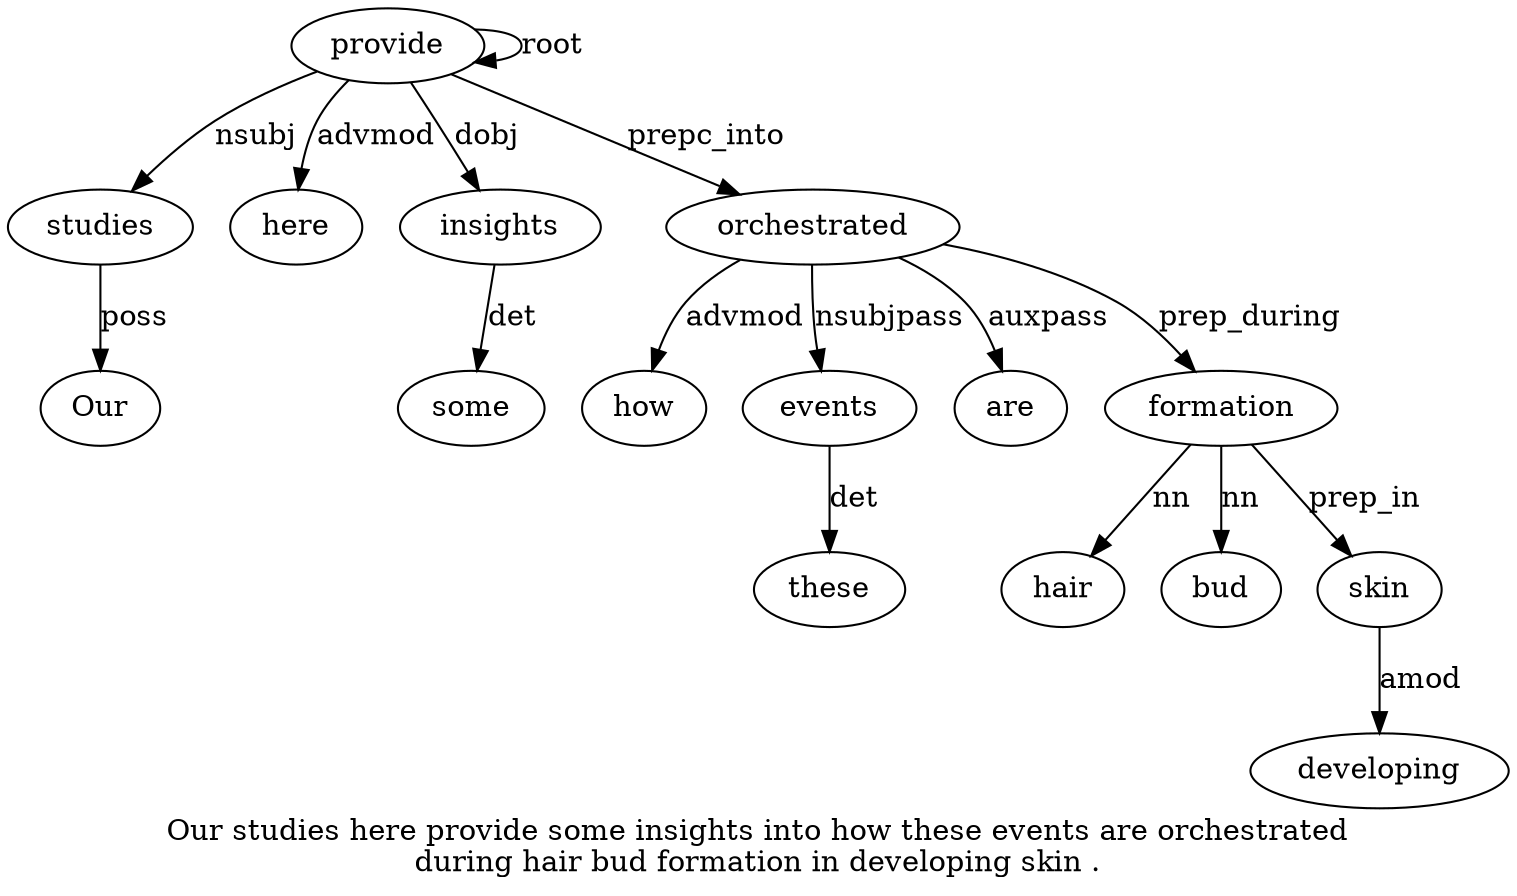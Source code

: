digraph "Our studies here provide some insights into how these events are orchestrated during hair bud formation in developing skin ." {
label="Our studies here provide some insights into how these events are orchestrated
during hair bud formation in developing skin .";
studies2 [style=filled, fillcolor=white, label=studies];
Our1 [style=filled, fillcolor=white, label=Our];
studies2 -> Our1  [label=poss];
provide4 [style=filled, fillcolor=white, label=provide];
provide4 -> studies2  [label=nsubj];
here3 [style=filled, fillcolor=white, label=here];
provide4 -> here3  [label=advmod];
provide4 -> provide4  [label=root];
insights6 [style=filled, fillcolor=white, label=insights];
some5 [style=filled, fillcolor=white, label=some];
insights6 -> some5  [label=det];
provide4 -> insights6  [label=dobj];
orchestrated12 [style=filled, fillcolor=white, label=orchestrated];
how8 [style=filled, fillcolor=white, label=how];
orchestrated12 -> how8  [label=advmod];
events10 [style=filled, fillcolor=white, label=events];
these9 [style=filled, fillcolor=white, label=these];
events10 -> these9  [label=det];
orchestrated12 -> events10  [label=nsubjpass];
are11 [style=filled, fillcolor=white, label=are];
orchestrated12 -> are11  [label=auxpass];
provide4 -> orchestrated12  [label=prepc_into];
formation16 [style=filled, fillcolor=white, label=formation];
hair14 [style=filled, fillcolor=white, label=hair];
formation16 -> hair14  [label=nn];
bud15 [style=filled, fillcolor=white, label=bud];
formation16 -> bud15  [label=nn];
orchestrated12 -> formation16  [label=prep_during];
skin19 [style=filled, fillcolor=white, label=skin];
developing18 [style=filled, fillcolor=white, label=developing];
skin19 -> developing18  [label=amod];
formation16 -> skin19  [label=prep_in];
}
